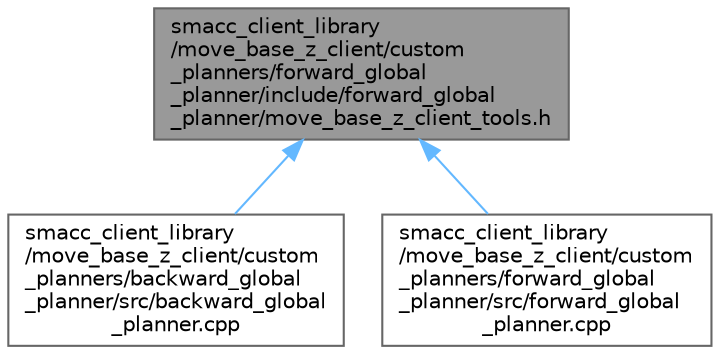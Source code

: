 digraph "smacc_client_library/move_base_z_client/custom_planners/forward_global_planner/include/forward_global_planner/move_base_z_client_tools.h"
{
 // LATEX_PDF_SIZE
  bgcolor="transparent";
  edge [fontname=Helvetica,fontsize=10,labelfontname=Helvetica,labelfontsize=10];
  node [fontname=Helvetica,fontsize=10,shape=box,height=0.2,width=0.4];
  Node1 [label="smacc_client_library\l/move_base_z_client/custom\l_planners/forward_global\l_planner/include/forward_global\l_planner/move_base_z_client_tools.h",height=0.2,width=0.4,color="gray40", fillcolor="grey60", style="filled", fontcolor="black",tooltip=" "];
  Node1 -> Node2 [dir="back",color="steelblue1",style="solid"];
  Node2 [label="smacc_client_library\l/move_base_z_client/custom\l_planners/backward_global\l_planner/src/backward_global\l_planner.cpp",height=0.2,width=0.4,color="grey40", fillcolor="white", style="filled",URL="$backward__global__planner_8cpp.html",tooltip=" "];
  Node1 -> Node3 [dir="back",color="steelblue1",style="solid"];
  Node3 [label="smacc_client_library\l/move_base_z_client/custom\l_planners/forward_global\l_planner/src/forward_global\l_planner.cpp",height=0.2,width=0.4,color="grey40", fillcolor="white", style="filled",URL="$forward__global__planner_8cpp.html",tooltip=" "];
}
